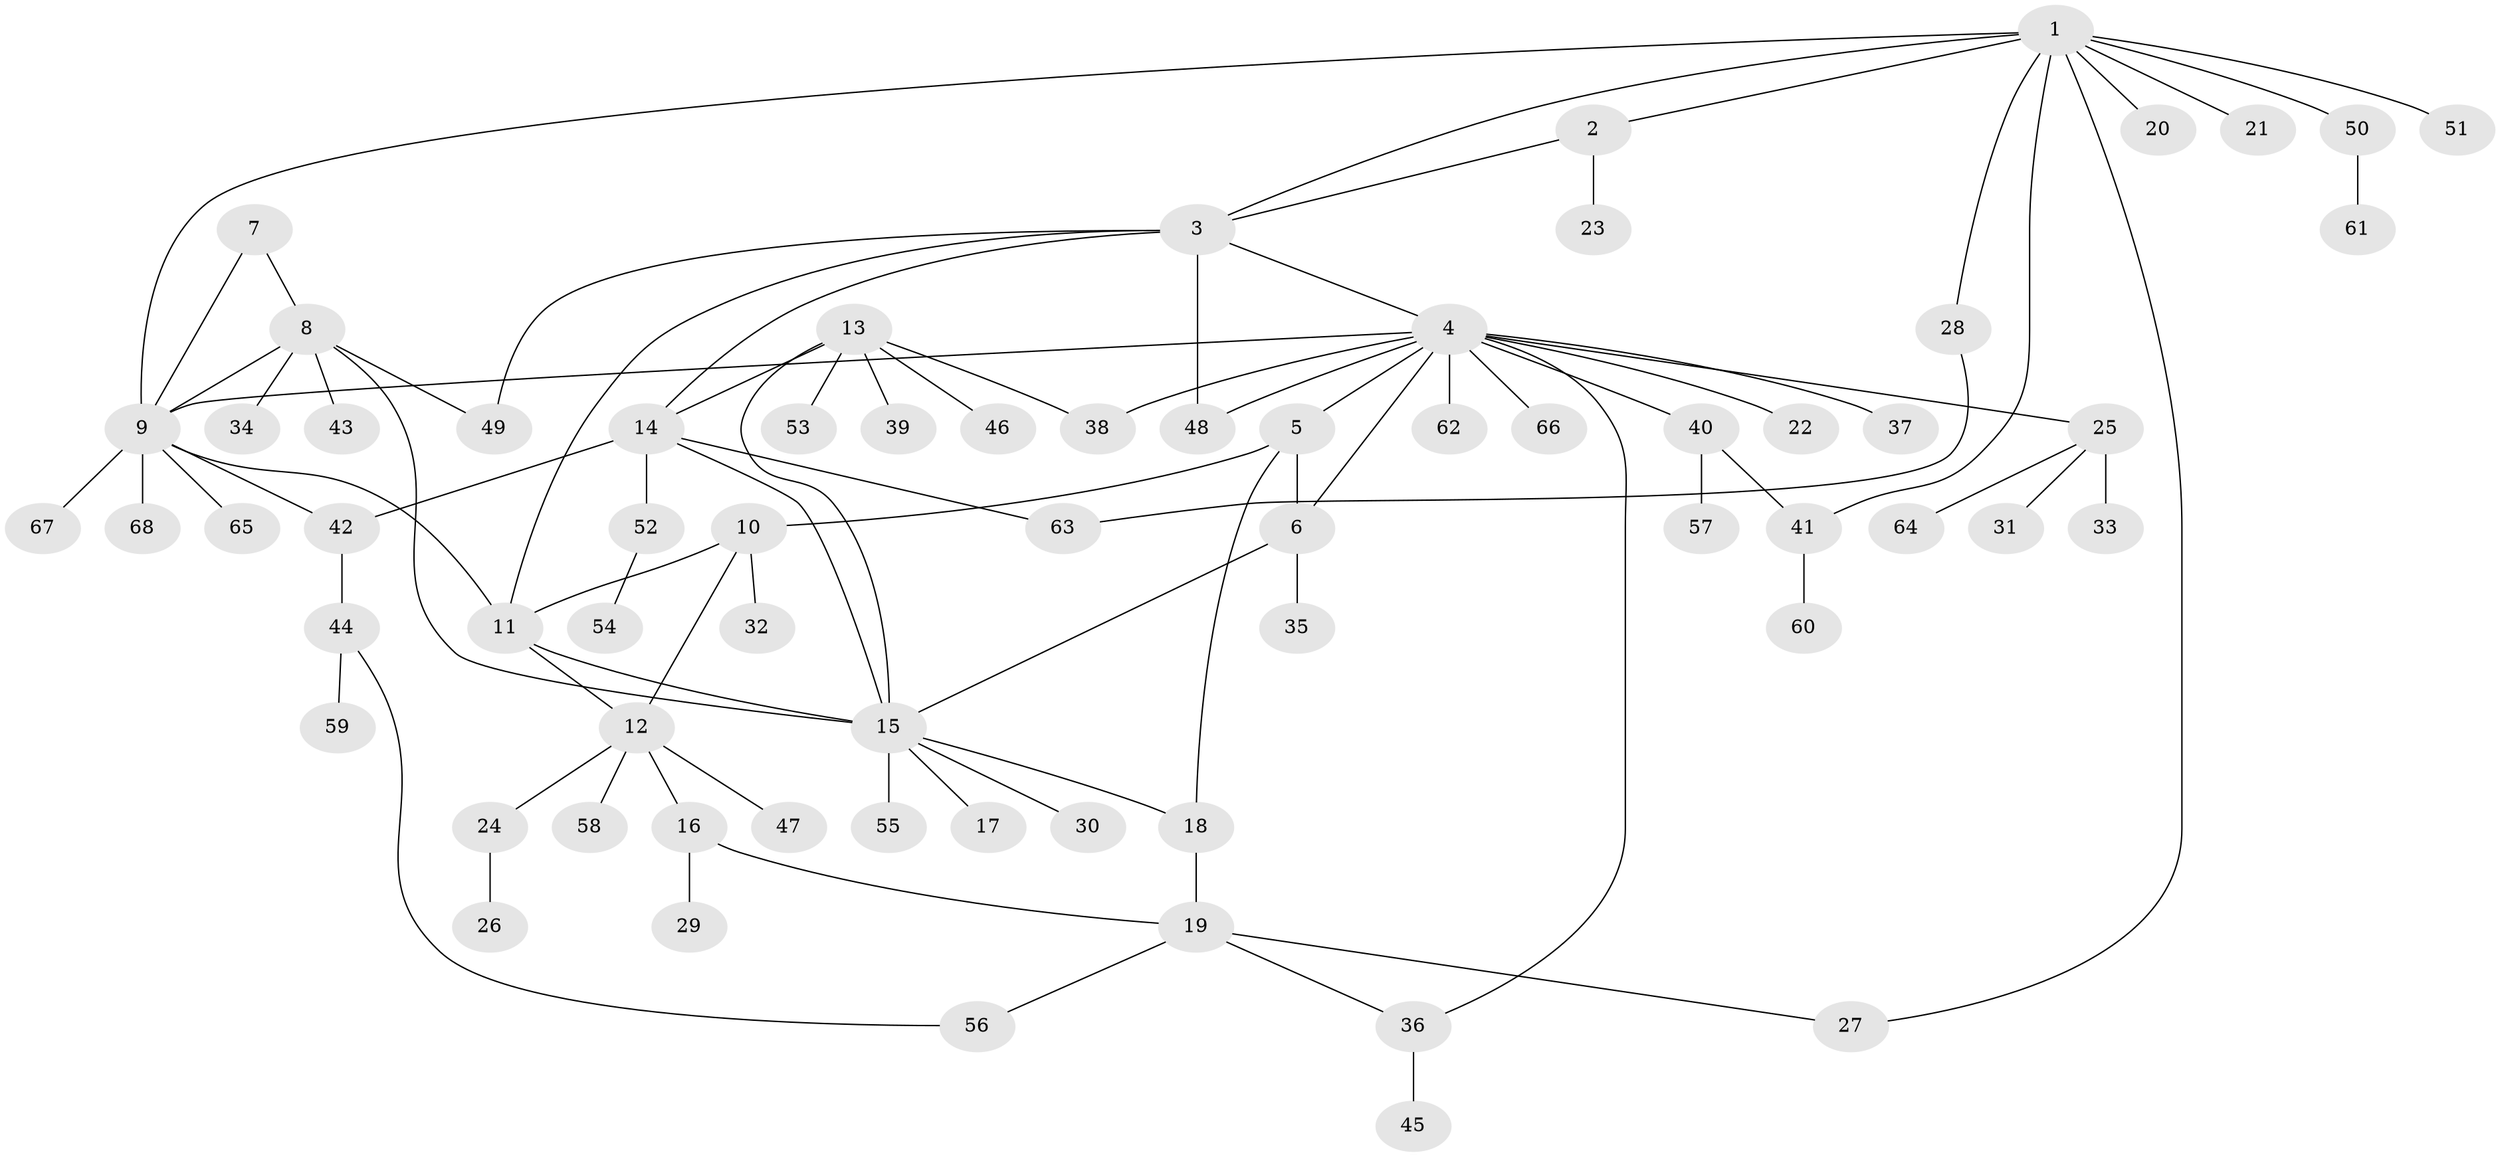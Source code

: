 // Generated by graph-tools (version 1.1) at 2025/26/03/09/25 03:26:42]
// undirected, 68 vertices, 89 edges
graph export_dot {
graph [start="1"]
  node [color=gray90,style=filled];
  1;
  2;
  3;
  4;
  5;
  6;
  7;
  8;
  9;
  10;
  11;
  12;
  13;
  14;
  15;
  16;
  17;
  18;
  19;
  20;
  21;
  22;
  23;
  24;
  25;
  26;
  27;
  28;
  29;
  30;
  31;
  32;
  33;
  34;
  35;
  36;
  37;
  38;
  39;
  40;
  41;
  42;
  43;
  44;
  45;
  46;
  47;
  48;
  49;
  50;
  51;
  52;
  53;
  54;
  55;
  56;
  57;
  58;
  59;
  60;
  61;
  62;
  63;
  64;
  65;
  66;
  67;
  68;
  1 -- 2;
  1 -- 3;
  1 -- 9;
  1 -- 20;
  1 -- 21;
  1 -- 27;
  1 -- 28;
  1 -- 41;
  1 -- 50;
  1 -- 51;
  2 -- 3;
  2 -- 23;
  3 -- 4;
  3 -- 11;
  3 -- 14;
  3 -- 48;
  3 -- 49;
  4 -- 5;
  4 -- 6;
  4 -- 9;
  4 -- 22;
  4 -- 25;
  4 -- 36;
  4 -- 37;
  4 -- 38;
  4 -- 40;
  4 -- 48;
  4 -- 62;
  4 -- 66;
  5 -- 6;
  5 -- 10;
  5 -- 18;
  6 -- 15;
  6 -- 35;
  7 -- 8;
  7 -- 9;
  8 -- 9;
  8 -- 15;
  8 -- 34;
  8 -- 43;
  8 -- 49;
  9 -- 11;
  9 -- 42;
  9 -- 65;
  9 -- 67;
  9 -- 68;
  10 -- 11;
  10 -- 12;
  10 -- 32;
  11 -- 12;
  11 -- 15;
  12 -- 16;
  12 -- 24;
  12 -- 47;
  12 -- 58;
  13 -- 14;
  13 -- 15;
  13 -- 38;
  13 -- 39;
  13 -- 46;
  13 -- 53;
  14 -- 15;
  14 -- 42;
  14 -- 52;
  14 -- 63;
  15 -- 17;
  15 -- 18;
  15 -- 30;
  15 -- 55;
  16 -- 19;
  16 -- 29;
  18 -- 19;
  19 -- 27;
  19 -- 36;
  19 -- 56;
  24 -- 26;
  25 -- 31;
  25 -- 33;
  25 -- 64;
  28 -- 63;
  36 -- 45;
  40 -- 41;
  40 -- 57;
  41 -- 60;
  42 -- 44;
  44 -- 56;
  44 -- 59;
  50 -- 61;
  52 -- 54;
}
